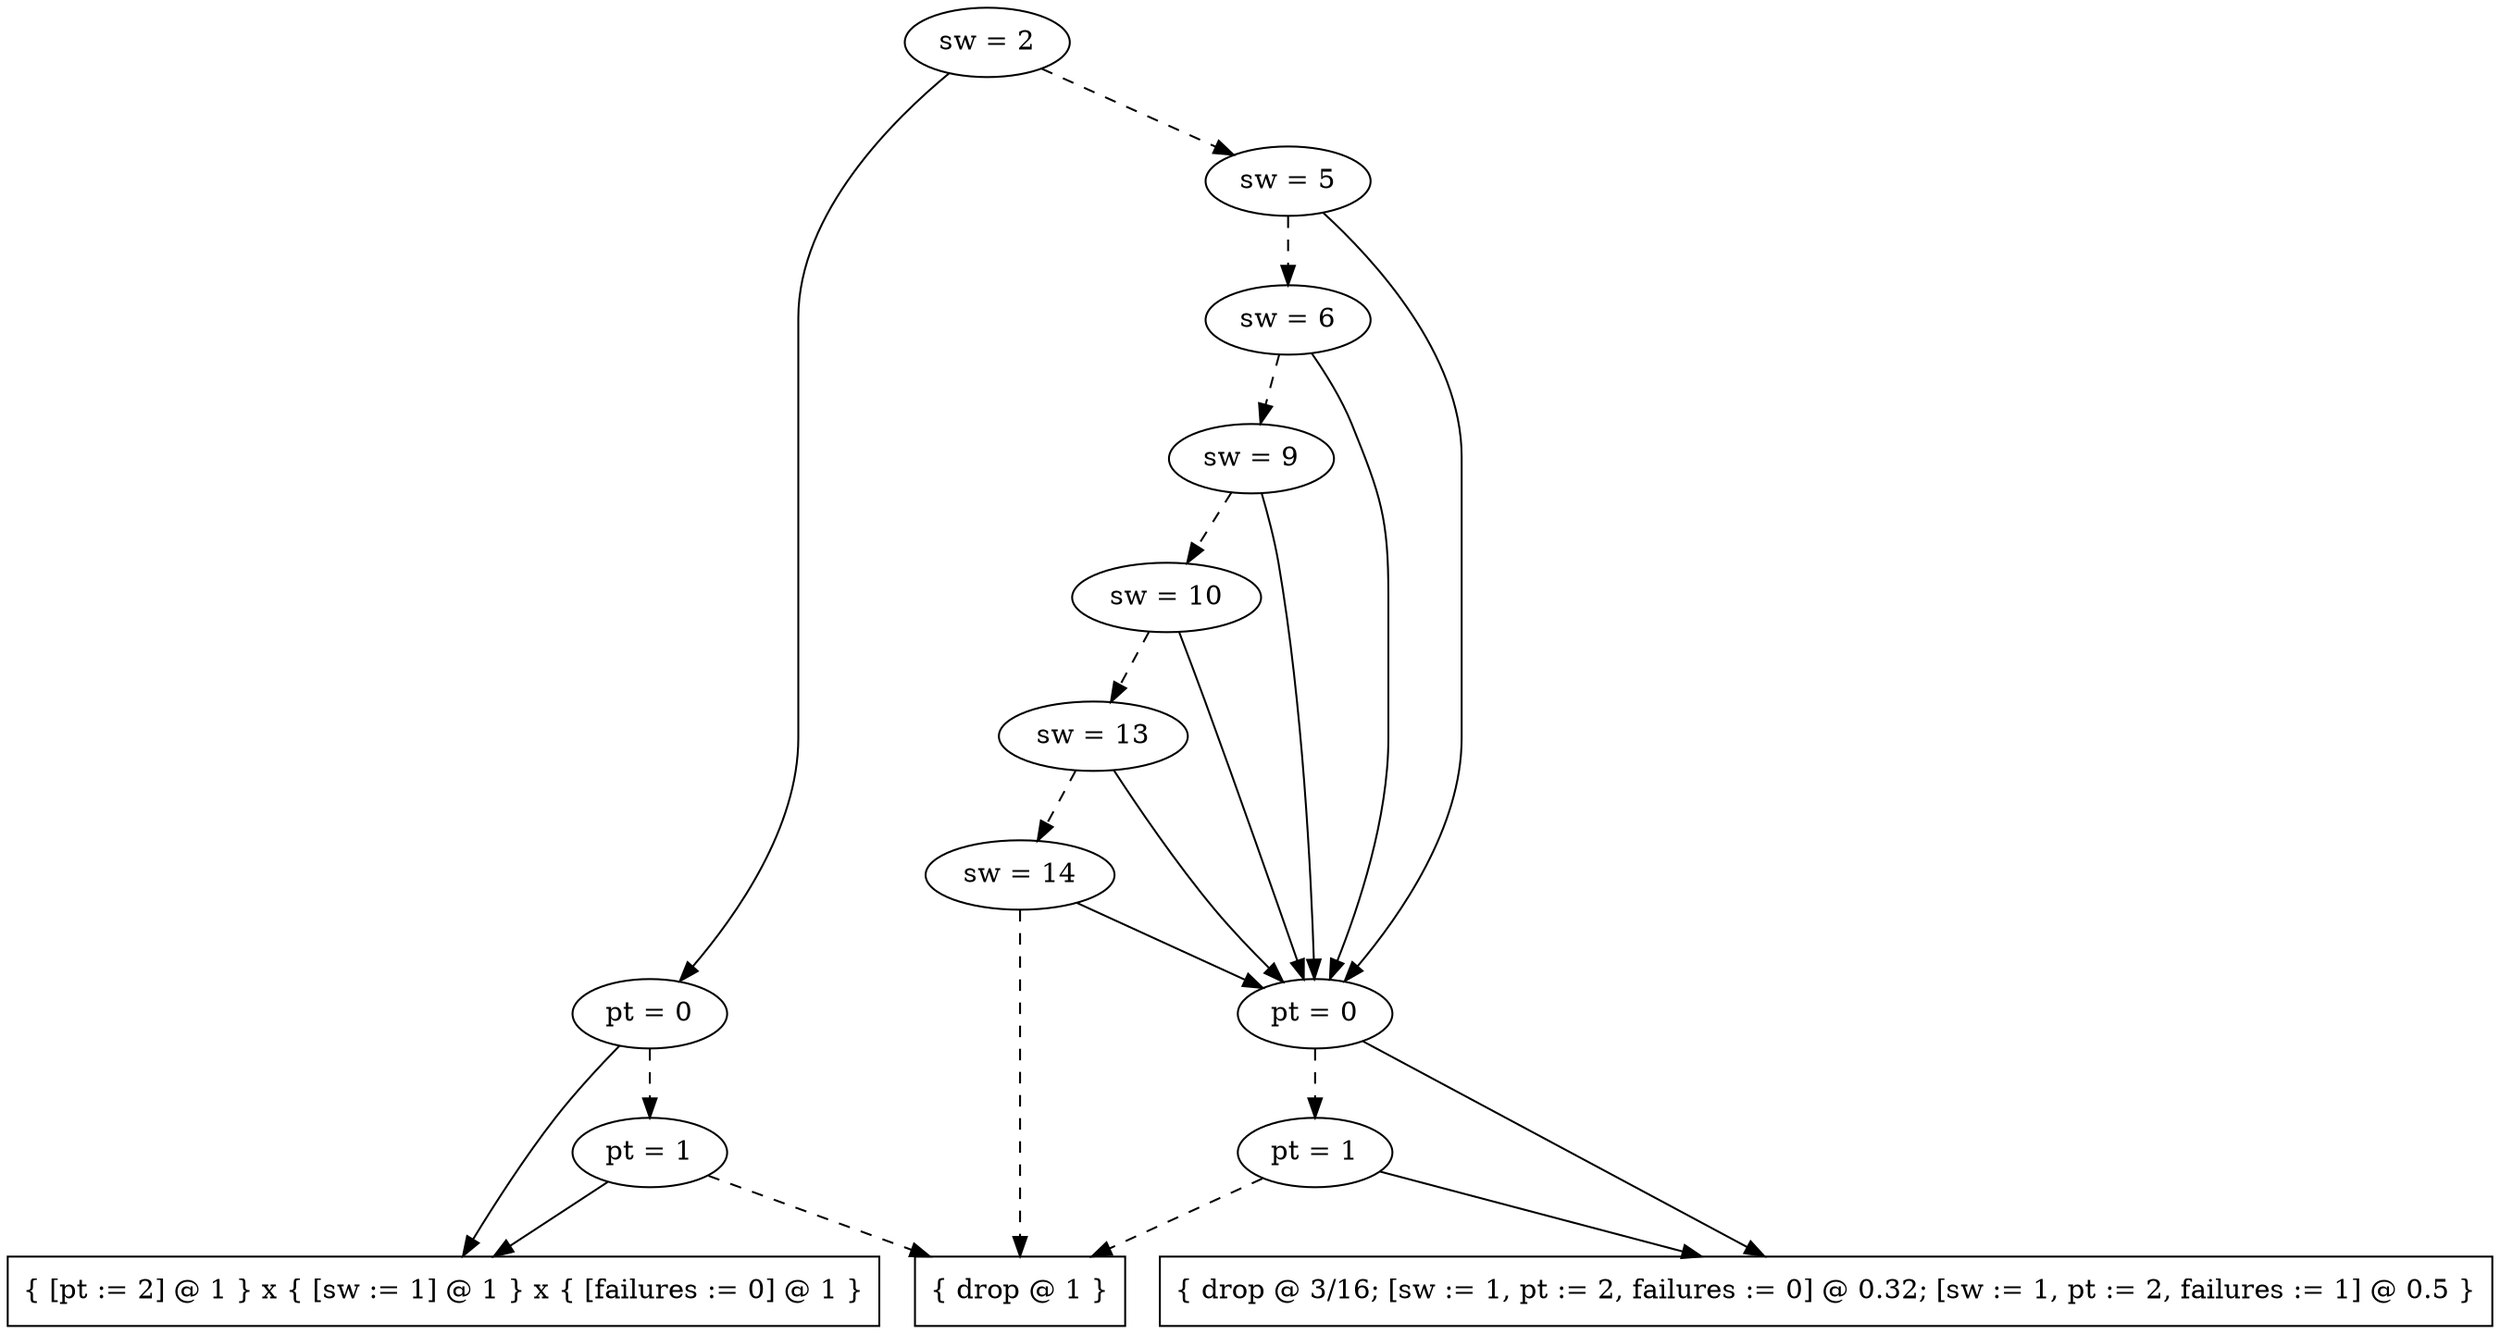 digraph tdk {
1072 [label="sw = 2"];
1072 -> 1056;
1072 -> 1070 [style="dashed"];
1056 [label="pt = 0"];
1056 -> 981;
1056 -> 1006 [style="dashed"];
981 [shape=box label="{ [pt := 2] @ 1 } x { [sw := 1] @ 1 } x { [failures := 0] @ 1 }"];
1006 [label="pt = 1"];
1006 -> 981;
1006 -> 0 [style="dashed"];
0 [shape=box label="{ drop @ 1 }"];
1070 [label="sw = 5"];
1070 -> 1039;
1070 -> 1068 [style="dashed"];
1039 [label="pt = 0"];
1039 -> 964;
1039 -> 989 [style="dashed"];
964 [shape=box label="{ drop @ 3/16; [sw := 1, pt := 2, failures := 0] @ 0.32; [sw := 1, pt := 2, failures := 1] @ 0.5 }"];
989 [label="pt = 1"];
989 -> 964;
989 -> 0 [style="dashed"];
1068 [label="sw = 6"];
1068 -> 1039;
1068 -> 1066 [style="dashed"];
1066 [label="sw = 9"];
1066 -> 1039;
1066 -> 1064 [style="dashed"];
1064 [label="sw = 10"];
1064 -> 1039;
1064 -> 1062 [style="dashed"];
1062 [label="sw = 13"];
1062 -> 1039;
1062 -> 1060 [style="dashed"];
1060 [label="sw = 14"];
1060 -> 1039;
1060 -> 0 [style="dashed"];
{rank=same; 1064 ;}
{rank=same; 989 1006 ;}
{rank=same; 1070 ;}
{rank=same; 1066 ;}
{rank=same; 1072 ;}
{rank=same; 1060 ;}
{rank=same; 1062 ;}
{rank=same; 1068 ;}
{rank=same; 1039 1056 ;}
}
